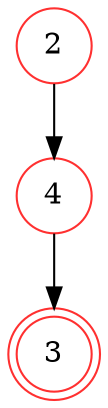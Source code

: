 digraph {   
    node [shape = doublecircle, color = firebrick1] 3 ;
    node [shape = circle];
    node [color= firebrick1];
    2 -> 4 -> 3;	
}